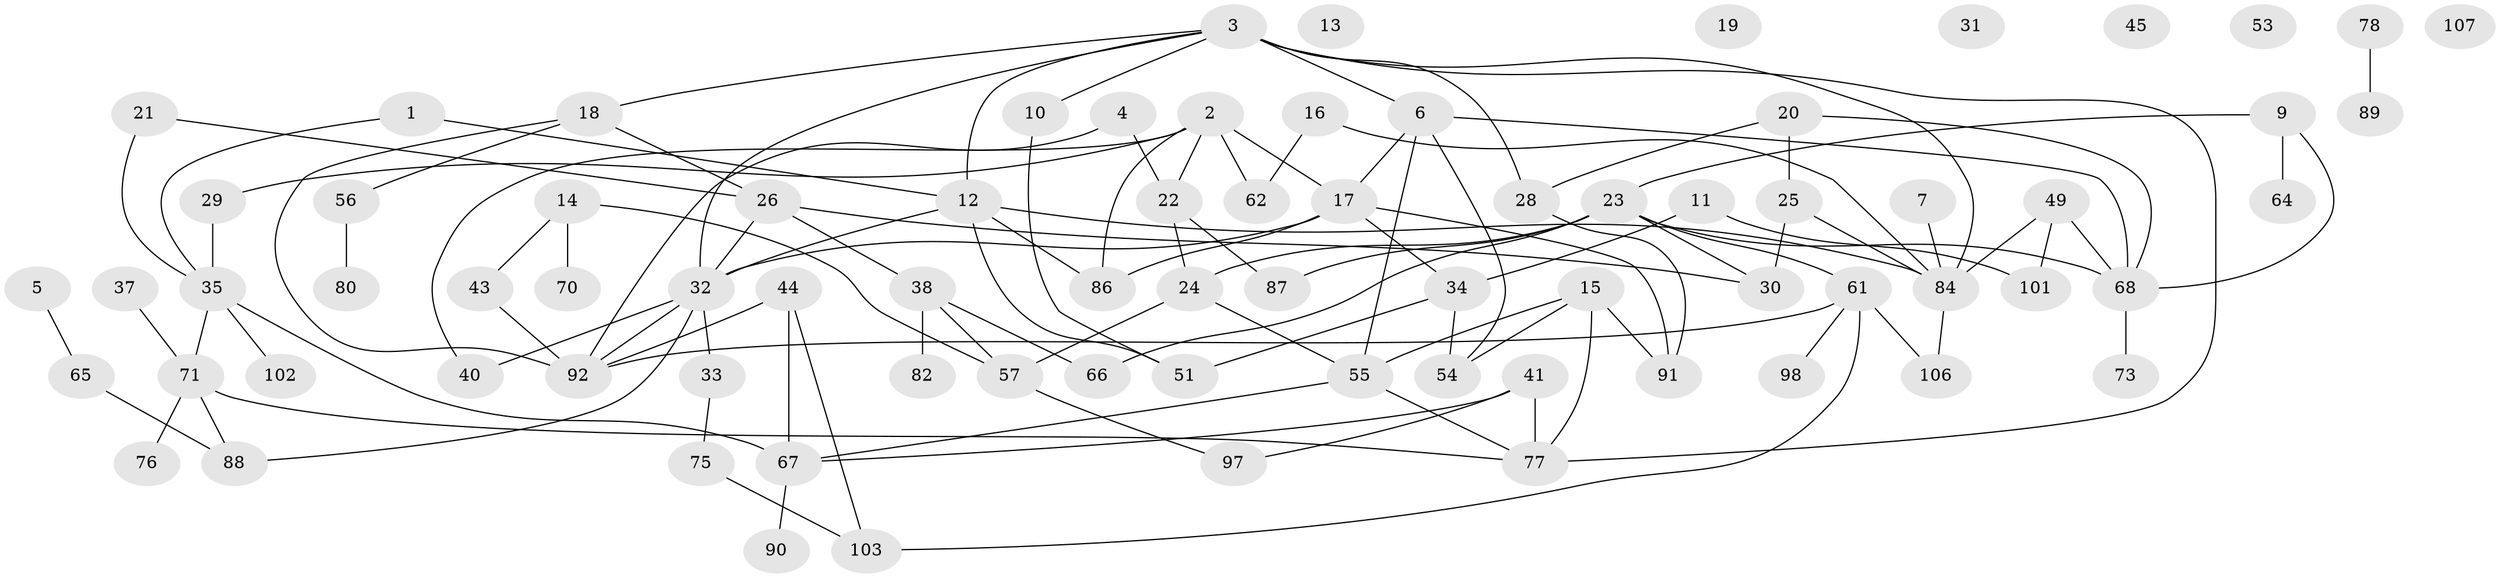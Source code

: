 // Generated by graph-tools (version 1.1) at 2025/23/03/03/25 07:23:28]
// undirected, 78 vertices, 113 edges
graph export_dot {
graph [start="1"]
  node [color=gray90,style=filled];
  1 [super="+104"];
  2 [super="+113"];
  3 [super="+36"];
  4;
  5;
  6 [super="+8"];
  7;
  9;
  10;
  11 [super="+69"];
  12 [super="+39"];
  13;
  14 [super="+94"];
  15 [super="+81"];
  16;
  17 [super="+27"];
  18 [super="+52"];
  19;
  20;
  21;
  22 [super="+42"];
  23 [super="+48"];
  24 [super="+99"];
  25 [super="+93"];
  26 [super="+96"];
  28 [super="+50"];
  29 [super="+58"];
  30;
  31;
  32;
  33 [super="+112"];
  34;
  35 [super="+46"];
  37;
  38 [super="+95"];
  40;
  41 [super="+47"];
  43;
  44;
  45;
  49 [super="+83"];
  51 [super="+59"];
  53;
  54 [super="+60"];
  55 [super="+100"];
  56;
  57 [super="+79"];
  61 [super="+63"];
  62;
  64;
  65;
  66;
  67 [super="+105"];
  68 [super="+74"];
  70;
  71 [super="+72"];
  73;
  75;
  76;
  77;
  78;
  80;
  82;
  84 [super="+85"];
  86;
  87;
  88 [super="+108"];
  89;
  90;
  91;
  92 [super="+109"];
  97;
  98;
  101;
  102 [super="+111"];
  103 [super="+110"];
  106;
  107;
  1 -- 35;
  1 -- 12;
  2 -- 22;
  2 -- 40;
  2 -- 62;
  2 -- 86 [weight=2];
  2 -- 17;
  2 -- 29;
  3 -- 77;
  3 -- 18;
  3 -- 32;
  3 -- 84;
  3 -- 6;
  3 -- 10;
  3 -- 28;
  3 -- 12;
  4 -- 22;
  4 -- 92;
  5 -- 65;
  6 -- 17;
  6 -- 54 [weight=2];
  6 -- 68;
  6 -- 55;
  7 -- 84;
  9 -- 64;
  9 -- 23;
  9 -- 68;
  10 -- 51;
  11 -- 34;
  11 -- 101;
  12 -- 86;
  12 -- 51;
  12 -- 32;
  12 -- 84;
  14 -- 57;
  14 -- 43;
  14 -- 70;
  15 -- 55;
  15 -- 77;
  15 -- 91;
  15 -- 54;
  16 -- 62;
  16 -- 84;
  17 -- 34;
  17 -- 32;
  17 -- 86;
  17 -- 91;
  18 -- 56;
  18 -- 92;
  18 -- 26;
  20 -- 68;
  20 -- 25;
  20 -- 28;
  21 -- 35;
  21 -- 26;
  22 -- 87;
  22 -- 24;
  23 -- 30;
  23 -- 61;
  23 -- 66;
  23 -- 68;
  23 -- 87;
  23 -- 24;
  24 -- 55;
  24 -- 57;
  25 -- 30;
  25 -- 84;
  26 -- 30;
  26 -- 32;
  26 -- 38;
  28 -- 91;
  29 -- 35;
  32 -- 40;
  32 -- 33;
  32 -- 92;
  32 -- 88;
  33 -- 75;
  34 -- 51;
  34 -- 54;
  35 -- 71;
  35 -- 67;
  35 -- 102;
  37 -- 71;
  38 -- 66;
  38 -- 82;
  38 -- 57;
  41 -- 77;
  41 -- 97;
  41 -- 67;
  43 -- 92;
  44 -- 92;
  44 -- 67;
  44 -- 103;
  49 -- 68;
  49 -- 101;
  49 -- 84;
  55 -- 67;
  55 -- 77;
  56 -- 80;
  57 -- 97;
  61 -- 98;
  61 -- 103;
  61 -- 106;
  61 -- 92;
  65 -- 88;
  67 -- 90;
  68 -- 73;
  71 -- 76;
  71 -- 88;
  71 -- 77;
  75 -- 103;
  78 -- 89;
  84 -- 106;
}
